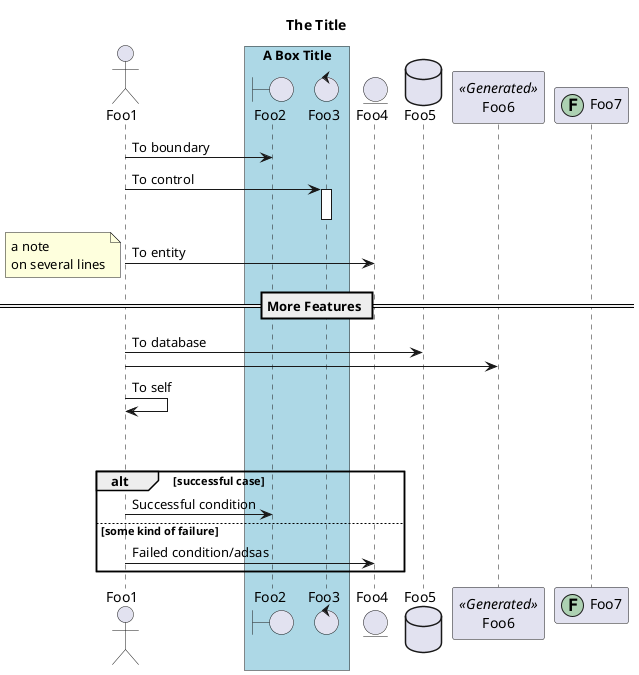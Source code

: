 @startuml
title The Title
actor Foo1
box "A Box Title" #LightBlue
boundary Foo2
control Foo3
end box
entity Foo4
database Foo5
participant Foo6 as Foo6 << Generated >>
participant Foo7 << (F,#ADD1B2) >>
Foo1 -> Foo2 : To boundary
Foo1 -> Foo3 : To control
activate Foo3
deactivate Foo3
Foo1 -> Foo4 : To entity
note left
  a note
  on several lines
end note
== More Features ==
Foo1 -> Foo5 : To database
Foo1 -> Foo6
Foo1 -> Foo1 : To self
||45||
alt successful case
Foo1 -> Foo2: Successful condition
else some kind of failure
Foo1 -> Foo4: Failed condition/adsas
end


@enduml
